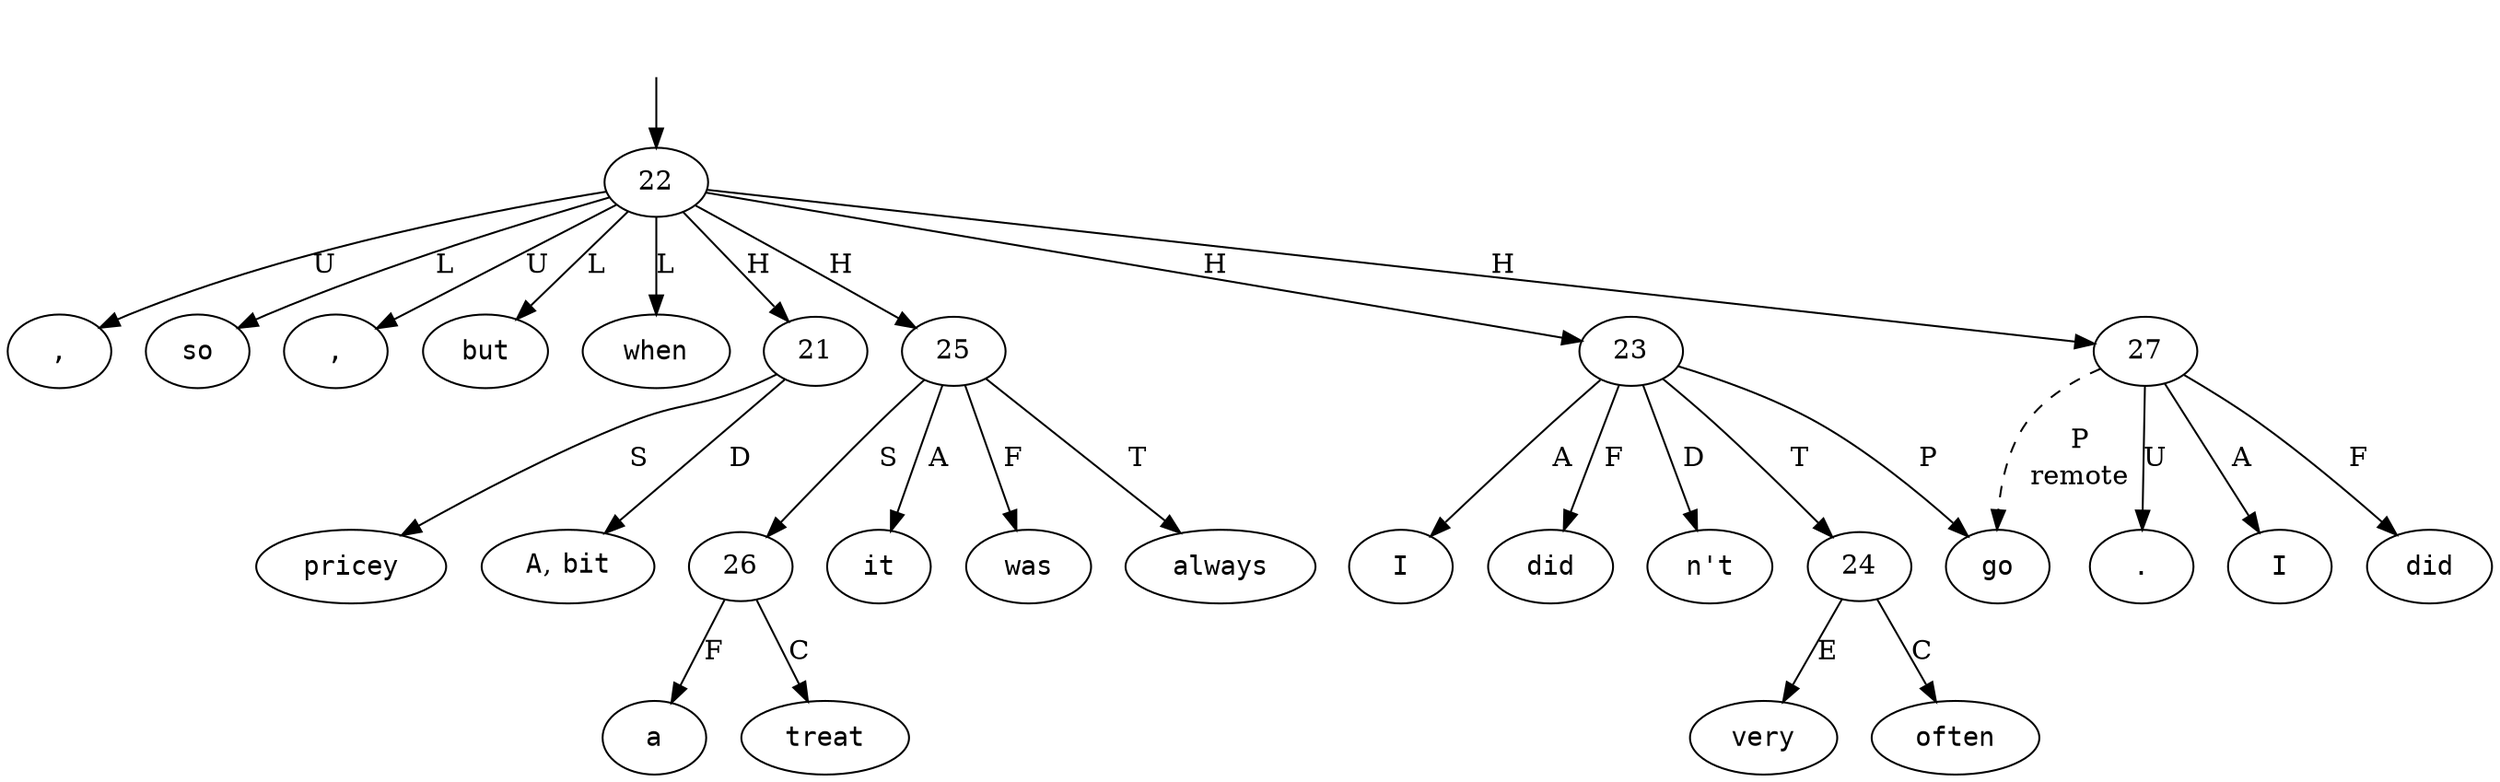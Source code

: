 digraph "024385-0003" {
  top [ style=invis ];
  top -> 22;
  0 [ shape=oval, label=<<table align="center" border="0" cellspacing="0"><tr><td colspan="2"><font face="Courier">A</font>,&nbsp;<font face="Courier">bit</font></td></tr></table>> ];
  1 [ shape=oval, label=<<table align="center" border="0" cellspacing="0"><tr><td colspan="2"><font face="Courier">pricey</font></td></tr></table>> ];
  2 [ shape=oval, label=<<table align="center" border="0" cellspacing="0"><tr><td colspan="2"><font face="Courier">,</font></td></tr></table>> ];
  3 [ shape=oval, label=<<table align="center" border="0" cellspacing="0"><tr><td colspan="2"><font face="Courier">so</font></td></tr></table>> ];
  4 [ shape=oval, label=<<table align="center" border="0" cellspacing="0"><tr><td colspan="2"><font face="Courier">I</font></td></tr></table>> ];
  5 [ shape=oval, label=<<table align="center" border="0" cellspacing="0"><tr><td colspan="2"><font face="Courier">did</font></td></tr></table>> ];
  6 [ shape=oval, label=<<table align="center" border="0" cellspacing="0"><tr><td colspan="2"><font face="Courier">n&#x27;t</font></td></tr></table>> ];
  7 [ shape=oval, label=<<table align="center" border="0" cellspacing="0"><tr><td colspan="2"><font face="Courier">go</font></td></tr></table>> ];
  8 [ shape=oval, label=<<table align="center" border="0" cellspacing="0"><tr><td colspan="2"><font face="Courier">very</font></td></tr></table>> ];
  9 [ shape=oval, label=<<table align="center" border="0" cellspacing="0"><tr><td colspan="2"><font face="Courier">often</font></td></tr></table>> ];
  10 [ shape=oval, label=<<table align="center" border="0" cellspacing="0"><tr><td colspan="2"><font face="Courier">,</font></td></tr></table>> ];
  11 [ shape=oval, label=<<table align="center" border="0" cellspacing="0"><tr><td colspan="2"><font face="Courier">but</font></td></tr></table>> ];
  12 [ shape=oval, label=<<table align="center" border="0" cellspacing="0"><tr><td colspan="2"><font face="Courier">it</font></td></tr></table>> ];
  13 [ shape=oval, label=<<table align="center" border="0" cellspacing="0"><tr><td colspan="2"><font face="Courier">was</font></td></tr></table>> ];
  14 [ shape=oval, label=<<table align="center" border="0" cellspacing="0"><tr><td colspan="2"><font face="Courier">always</font></td></tr></table>> ];
  15 [ shape=oval, label=<<table align="center" border="0" cellspacing="0"><tr><td colspan="2"><font face="Courier">a</font></td></tr></table>> ];
  16 [ shape=oval, label=<<table align="center" border="0" cellspacing="0"><tr><td colspan="2"><font face="Courier">treat</font></td></tr></table>> ];
  17 [ shape=oval, label=<<table align="center" border="0" cellspacing="0"><tr><td colspan="2"><font face="Courier">when</font></td></tr></table>> ];
  18 [ shape=oval, label=<<table align="center" border="0" cellspacing="0"><tr><td colspan="2"><font face="Courier">I</font></td></tr></table>> ];
  19 [ shape=oval, label=<<table align="center" border="0" cellspacing="0"><tr><td colspan="2"><font face="Courier">did</font></td></tr></table>> ];
  20 [ shape=oval, label=<<table align="center" border="0" cellspacing="0"><tr><td colspan="2"><font face="Courier">.</font></td></tr></table>> ];
  21 -> 1 [ label="S" ];
  21 -> 0 [ label="D" ];
  22 -> 25 [ label="H" ];
  22 -> 21 [ label="H" ];
  22 -> 23 [ label="H" ];
  22 -> 2 [ label="U" ];
  22 -> 11 [ label="L" ];
  22 -> 17 [ label="L" ];
  22 -> 10 [ label="U" ];
  22 -> 3 [ label="L" ];
  22 -> 27 [ label="H" ];
  23 -> 24 [ label="T" ];
  23 -> 7 [ label="P" ];
  23 -> 4 [ label="A" ];
  23 -> 6 [ label="D" ];
  23 -> 5 [ label="F" ];
  24 -> 8 [ label="E" ];
  24 -> 9 [ label="C" ];
  25 -> 26 [ label="S" ];
  25 -> 14 [ label="T" ];
  25 -> 12 [ label="A" ];
  25 -> 13 [ label="F" ];
  26 -> 15 [ label="F" ];
  26 -> 16 [ label="C" ];
  27 -> 7 [ label=<<table align="center" border="0" cellspacing="0"><tr><td colspan="1">P</td></tr><tr><td>remote</td></tr></table>>, style=dashed ];
  27 -> 20 [ label="U" ];
  27 -> 18 [ label="A" ];
  27 -> 19 [ label="F" ];
}

